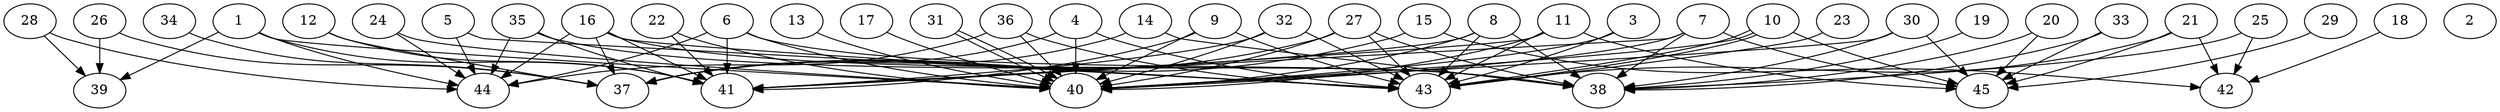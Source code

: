 // DAG automatically generated by daggen at Thu Oct  3 14:07:23 2019
// ./daggen --dot -n 45 --ccr 0.4 --fat 0.9 --regular 0.7 --density 0.6 --mindata 5242880 --maxdata 52428800 
digraph G {
  1 [size="22671360", alpha="0.05", expect_size="9068544"] 
  1 -> 39 [size ="9068544"]
  1 -> 40 [size ="9068544"]
  1 -> 41 [size ="9068544"]
  1 -> 44 [size ="9068544"]
  2 [size="53606400", alpha="0.16", expect_size="21442560"] 
  3 [size="13995520", alpha="0.18", expect_size="5598208"] 
  3 -> 40 [size ="5598208"]
  3 -> 43 [size ="5598208"]
  4 [size="20910080", alpha="0.20", expect_size="8364032"] 
  4 -> 37 [size ="8364032"]
  4 -> 40 [size ="8364032"]
  4 -> 43 [size ="8364032"]
  5 [size="72455680", alpha="0.09", expect_size="28982272"] 
  5 -> 43 [size ="28982272"]
  5 -> 44 [size ="28982272"]
  6 [size="83466240", alpha="0.11", expect_size="33386496"] 
  6 -> 38 [size ="33386496"]
  6 -> 40 [size ="33386496"]
  6 -> 41 [size ="33386496"]
  6 -> 44 [size ="33386496"]
  7 [size="31546880", alpha="0.11", expect_size="12618752"] 
  7 -> 38 [size ="12618752"]
  7 -> 40 [size ="12618752"]
  7 -> 41 [size ="12618752"]
  7 -> 45 [size ="12618752"]
  8 [size="53186560", alpha="0.06", expect_size="21274624"] 
  8 -> 38 [size ="21274624"]
  8 -> 40 [size ="21274624"]
  8 -> 41 [size ="21274624"]
  8 -> 43 [size ="21274624"]
  9 [size="71779840", alpha="0.15", expect_size="28711936"] 
  9 -> 40 [size ="28711936"]
  9 -> 41 [size ="28711936"]
  9 -> 43 [size ="28711936"]
  10 [size="19225600", alpha="0.12", expect_size="7690240"] 
  10 -> 40 [size ="7690240"]
  10 -> 43 [size ="7690240"]
  10 -> 43 [size ="7690240"]
  10 -> 45 [size ="7690240"]
  11 [size="35271680", alpha="0.17", expect_size="14108672"] 
  11 -> 40 [size ="14108672"]
  11 -> 41 [size ="14108672"]
  11 -> 43 [size ="14108672"]
  11 -> 45 [size ="14108672"]
  12 [size="64286720", alpha="0.19", expect_size="25714688"] 
  12 -> 37 [size ="25714688"]
  12 -> 41 [size ="25714688"]
  13 [size="43077120", alpha="0.04", expect_size="17230848"] 
  13 -> 40 [size ="17230848"]
  14 [size="33182720", alpha="0.15", expect_size="13273088"] 
  14 -> 37 [size ="13273088"]
  14 -> 38 [size ="13273088"]
  15 [size="30760960", alpha="0.00", expect_size="12304384"] 
  15 -> 37 [size ="12304384"]
  15 -> 42 [size ="12304384"]
  16 [size="84131840", alpha="0.16", expect_size="33652736"] 
  16 -> 37 [size ="33652736"]
  16 -> 38 [size ="33652736"]
  16 -> 41 [size ="33652736"]
  16 -> 43 [size ="33652736"]
  16 -> 44 [size ="33652736"]
  17 [size="29655040", alpha="0.06", expect_size="11862016"] 
  17 -> 40 [size ="11862016"]
  18 [size="94707200", alpha="0.01", expect_size="37882880"] 
  18 -> 42 [size ="37882880"]
  19 [size="130068480", alpha="0.17", expect_size="52027392"] 
  19 -> 38 [size ="52027392"]
  20 [size="98301440", alpha="0.19", expect_size="39320576"] 
  20 -> 38 [size ="39320576"]
  20 -> 45 [size ="39320576"]
  21 [size="52006400", alpha="0.04", expect_size="20802560"] 
  21 -> 42 [size ="20802560"]
  21 -> 43 [size ="20802560"]
  21 -> 45 [size ="20802560"]
  22 [size="33000960", alpha="0.15", expect_size="13200384"] 
  22 -> 40 [size ="13200384"]
  22 -> 41 [size ="13200384"]
  23 [size="29068800", alpha="0.06", expect_size="11627520"] 
  23 -> 43 [size ="11627520"]
  24 [size="49943040", alpha="0.19", expect_size="19977216"] 
  24 -> 40 [size ="19977216"]
  24 -> 44 [size ="19977216"]
  25 [size="20935680", alpha="0.01", expect_size="8374272"] 
  25 -> 38 [size ="8374272"]
  25 -> 42 [size ="8374272"]
  26 [size="23252480", alpha="0.16", expect_size="9300992"] 
  26 -> 37 [size ="9300992"]
  26 -> 39 [size ="9300992"]
  27 [size="114851840", alpha="0.14", expect_size="45940736"] 
  27 -> 37 [size ="45940736"]
  27 -> 38 [size ="45940736"]
  27 -> 40 [size ="45940736"]
  27 -> 43 [size ="45940736"]
  28 [size="30819840", alpha="0.18", expect_size="12327936"] 
  28 -> 39 [size ="12327936"]
  28 -> 44 [size ="12327936"]
  29 [size="39383040", alpha="0.12", expect_size="15753216"] 
  29 -> 45 [size ="15753216"]
  30 [size="20262400", alpha="0.08", expect_size="8104960"] 
  30 -> 38 [size ="8104960"]
  30 -> 40 [size ="8104960"]
  30 -> 45 [size ="8104960"]
  31 [size="16614400", alpha="0.07", expect_size="6645760"] 
  31 -> 40 [size ="6645760"]
  31 -> 40 [size ="6645760"]
  32 [size="38003200", alpha="0.15", expect_size="15201280"] 
  32 -> 40 [size ="15201280"]
  32 -> 41 [size ="15201280"]
  32 -> 43 [size ="15201280"]
  33 [size="124930560", alpha="0.08", expect_size="49972224"] 
  33 -> 38 [size ="49972224"]
  33 -> 45 [size ="49972224"]
  34 [size="42352640", alpha="0.05", expect_size="16941056"] 
  34 -> 37 [size ="16941056"]
  35 [size="34009600", alpha="0.04", expect_size="13603840"] 
  35 -> 38 [size ="13603840"]
  35 -> 41 [size ="13603840"]
  35 -> 44 [size ="13603840"]
  36 [size="41280000", alpha="0.15", expect_size="16512000"] 
  36 -> 40 [size ="16512000"]
  36 -> 43 [size ="16512000"]
  36 -> 44 [size ="16512000"]
  37 [size="16565760", alpha="0.10", expect_size="6626304"] 
  38 [size="96268800", alpha="0.18", expect_size="38507520"] 
  39 [size="84544000", alpha="0.06", expect_size="33817600"] 
  40 [size="40061440", alpha="0.08", expect_size="16024576"] 
  41 [size="86909440", alpha="0.17", expect_size="34763776"] 
  42 [size="129285120", alpha="0.09", expect_size="51714048"] 
  43 [size="100403200", alpha="0.04", expect_size="40161280"] 
  44 [size="30238720", alpha="0.06", expect_size="12095488"] 
  45 [size="56829440", alpha="0.08", expect_size="22731776"] 
}
